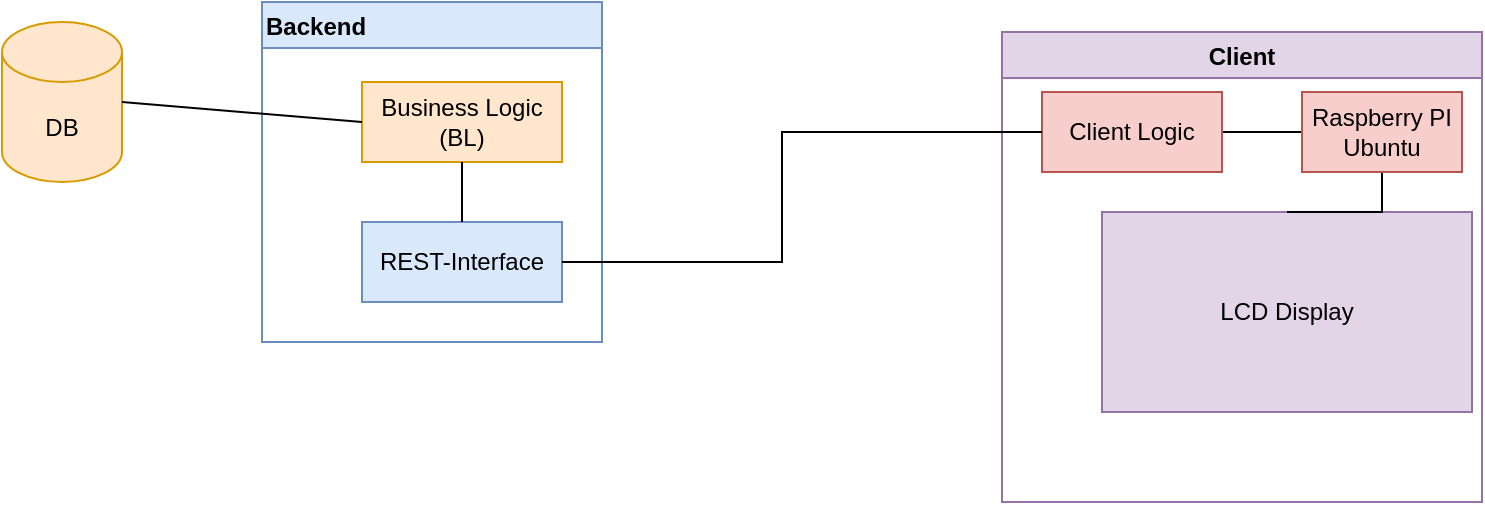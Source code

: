 <mxfile version="15.6.8" type="github">
  <diagram id="VIqUrMfN881pSGvHWkAi" name="Page-1">
    <mxGraphModel dx="1422" dy="740" grid="1" gridSize="10" guides="1" tooltips="1" connect="1" arrows="1" fold="1" page="1" pageScale="1" pageWidth="827" pageHeight="1169" math="0" shadow="0">
      <root>
        <mxCell id="0" />
        <mxCell id="1" parent="0" />
        <mxCell id="ZtJjANbV4Lpw1nc10nZc-3" value="Backend" style="swimlane;align=left;fillColor=#dae8fc;strokeColor=#6c8ebf;" parent="1" vertex="1">
          <mxGeometry x="140" y="30" width="170" height="170" as="geometry" />
        </mxCell>
        <mxCell id="ZtJjANbV4Lpw1nc10nZc-5" value="Business Logic&lt;br&gt;(BL)" style="rounded=0;whiteSpace=wrap;html=1;align=center;fillColor=#ffe6cc;strokeColor=#d79b00;" parent="ZtJjANbV4Lpw1nc10nZc-3" vertex="1">
          <mxGeometry x="50" y="40" width="100" height="40" as="geometry" />
        </mxCell>
        <mxCell id="ZtJjANbV4Lpw1nc10nZc-9" value="REST-Interface" style="rounded=0;whiteSpace=wrap;html=1;align=center;fillColor=#dae8fc;strokeColor=#6c8ebf;" parent="ZtJjANbV4Lpw1nc10nZc-3" vertex="1">
          <mxGeometry x="50" y="110" width="100" height="40" as="geometry" />
        </mxCell>
        <mxCell id="ZtJjANbV4Lpw1nc10nZc-10" value="" style="endArrow=none;startArrow=none;html=1;rounded=0;exitX=0.5;exitY=1;exitDx=0;exitDy=0;entryX=0.5;entryY=0;entryDx=0;entryDy=0;startFill=0;endFill=0;" parent="ZtJjANbV4Lpw1nc10nZc-3" source="ZtJjANbV4Lpw1nc10nZc-5" target="ZtJjANbV4Lpw1nc10nZc-9" edge="1">
          <mxGeometry width="50" height="50" relative="1" as="geometry">
            <mxPoint x="300" y="350" as="sourcePoint" />
            <mxPoint x="350" y="300" as="targetPoint" />
          </mxGeometry>
        </mxCell>
        <mxCell id="ZtJjANbV4Lpw1nc10nZc-6" value="DB" style="shape=cylinder3;whiteSpace=wrap;html=1;boundedLbl=1;backgroundOutline=1;size=15;align=center;fillColor=#ffe6cc;strokeColor=#d79b00;" parent="1" vertex="1">
          <mxGeometry x="10" y="40" width="60" height="80" as="geometry" />
        </mxCell>
        <mxCell id="ZtJjANbV4Lpw1nc10nZc-8" value="" style="endArrow=none;startArrow=none;html=1;rounded=0;exitX=1;exitY=0.5;exitDx=0;exitDy=0;exitPerimeter=0;entryX=0;entryY=0.5;entryDx=0;entryDy=0;endFill=0;startFill=0;" parent="1" source="ZtJjANbV4Lpw1nc10nZc-6" target="ZtJjANbV4Lpw1nc10nZc-5" edge="1">
          <mxGeometry width="50" height="50" relative="1" as="geometry">
            <mxPoint x="460" y="420" as="sourcePoint" />
            <mxPoint x="110" y="110" as="targetPoint" />
          </mxGeometry>
        </mxCell>
        <mxCell id="ZtJjANbV4Lpw1nc10nZc-11" value="Client" style="swimlane;align=center;fillColor=#e1d5e7;strokeColor=#9673a6;verticalAlign=middle;" parent="1" vertex="1">
          <mxGeometry x="510" y="45" width="240" height="235" as="geometry" />
        </mxCell>
        <mxCell id="ZtJjANbV4Lpw1nc10nZc-12" value="LCD Display" style="rounded=0;whiteSpace=wrap;html=1;align=center;fillColor=#e1d5e7;strokeColor=#9673a6;verticalAlign=middle;labelPosition=center;verticalLabelPosition=middle;" parent="ZtJjANbV4Lpw1nc10nZc-11" vertex="1">
          <mxGeometry x="50" y="90" width="185" height="100" as="geometry" />
        </mxCell>
        <mxCell id="ZtJjANbV4Lpw1nc10nZc-16" style="edgeStyle=orthogonalEdgeStyle;rounded=0;orthogonalLoop=1;jettySize=auto;html=1;entryX=1;entryY=0.5;entryDx=0;entryDy=0;startArrow=none;startFill=0;endArrow=none;endFill=0;" parent="ZtJjANbV4Lpw1nc10nZc-11" source="ZtJjANbV4Lpw1nc10nZc-13" target="ZtJjANbV4Lpw1nc10nZc-15" edge="1">
          <mxGeometry relative="1" as="geometry" />
        </mxCell>
        <mxCell id="ZtJjANbV4Lpw1nc10nZc-18" style="edgeStyle=orthogonalEdgeStyle;rounded=0;orthogonalLoop=1;jettySize=auto;html=1;entryX=0.5;entryY=0;entryDx=0;entryDy=0;startArrow=none;startFill=0;endArrow=none;endFill=0;" parent="ZtJjANbV4Lpw1nc10nZc-11" source="ZtJjANbV4Lpw1nc10nZc-13" target="ZtJjANbV4Lpw1nc10nZc-12" edge="1">
          <mxGeometry relative="1" as="geometry" />
        </mxCell>
        <mxCell id="ZtJjANbV4Lpw1nc10nZc-13" value="Raspberry PI&lt;br&gt;Ubuntu" style="rounded=0;whiteSpace=wrap;html=1;align=center;fillColor=#f8cecc;strokeColor=#b85450;" parent="ZtJjANbV4Lpw1nc10nZc-11" vertex="1">
          <mxGeometry x="150" y="30" width="80" height="40" as="geometry" />
        </mxCell>
        <mxCell id="ZtJjANbV4Lpw1nc10nZc-15" value="Client Logic" style="rounded=0;whiteSpace=wrap;html=1;align=center;fillColor=#f8cecc;strokeColor=#b85450;" parent="ZtJjANbV4Lpw1nc10nZc-11" vertex="1">
          <mxGeometry x="20" y="30" width="90" height="40" as="geometry" />
        </mxCell>
        <mxCell id="ZtJjANbV4Lpw1nc10nZc-19" style="edgeStyle=orthogonalEdgeStyle;rounded=0;orthogonalLoop=1;jettySize=auto;html=1;entryX=1;entryY=0.5;entryDx=0;entryDy=0;startArrow=none;startFill=0;endArrow=none;endFill=0;" parent="1" source="ZtJjANbV4Lpw1nc10nZc-15" target="ZtJjANbV4Lpw1nc10nZc-9" edge="1">
          <mxGeometry relative="1" as="geometry">
            <Array as="points">
              <mxPoint x="400" y="95" />
              <mxPoint x="400" y="160" />
            </Array>
          </mxGeometry>
        </mxCell>
      </root>
    </mxGraphModel>
  </diagram>
</mxfile>

